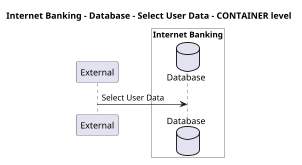 @startuml
skinparam dpi 60

title Internet Banking - Database - Select User Data - CONTAINER level

participant "External" as C4InterFlow.SoftwareSystems.ExternalSystem

box "Internet Banking" #White
    database "Database" as BigBankPlc.SoftwareSystems.InternetBanking.Containers.Database
end box


C4InterFlow.SoftwareSystems.ExternalSystem -> BigBankPlc.SoftwareSystems.InternetBanking.Containers.Database : Select User Data


@enduml
